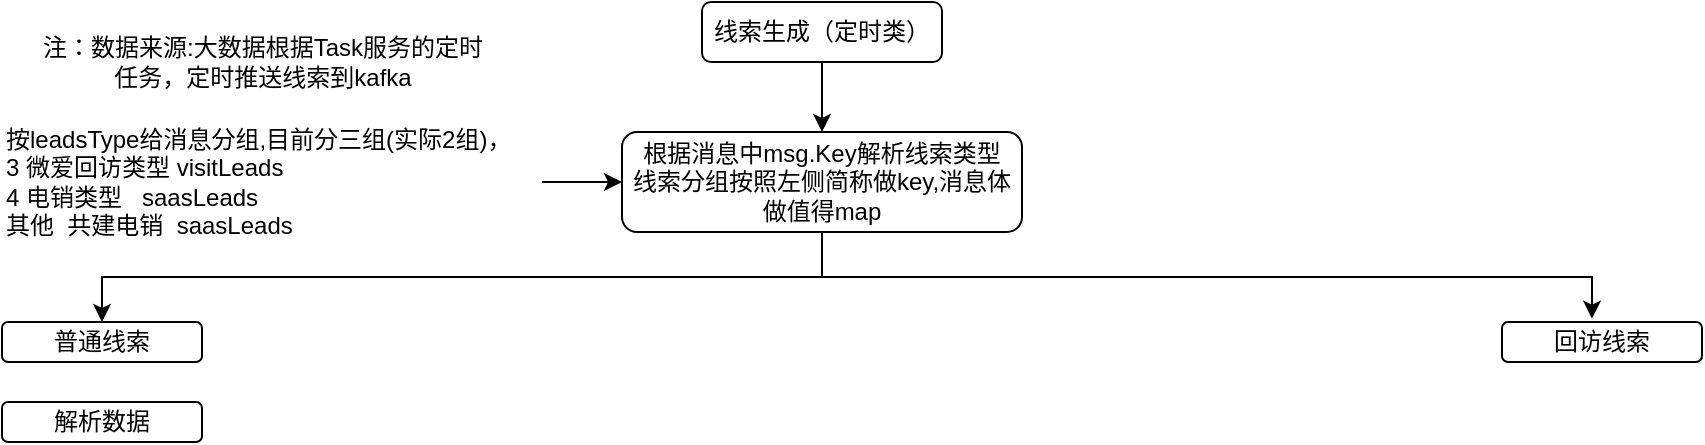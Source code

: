 <mxfile version="14.1.8" type="github">
  <diagram id="4bwhXhDqa9SOE-p7me46" name="Page-1">
    <mxGraphModel dx="946" dy="589" grid="1" gridSize="10" guides="1" tooltips="1" connect="1" arrows="1" fold="1" page="1" pageScale="1" pageWidth="1920" pageHeight="1200" math="0" shadow="0">
      <root>
        <mxCell id="0" />
        <mxCell id="1" parent="0" />
        <mxCell id="XvRdv1T-uJq3PUYcEJSS-7" style="edgeStyle=orthogonalEdgeStyle;rounded=0;orthogonalLoop=1;jettySize=auto;html=1;exitX=0.5;exitY=1;exitDx=0;exitDy=0;entryX=0.5;entryY=0;entryDx=0;entryDy=0;" edge="1" parent="1" source="XvRdv1T-uJq3PUYcEJSS-1" target="XvRdv1T-uJq3PUYcEJSS-3">
          <mxGeometry relative="1" as="geometry" />
        </mxCell>
        <mxCell id="XvRdv1T-uJq3PUYcEJSS-1" value="线索生成（定时类）" style="rounded=1;whiteSpace=wrap;html=1;" vertex="1" parent="1">
          <mxGeometry x="880" width="120" height="30" as="geometry" />
        </mxCell>
        <mxCell id="XvRdv1T-uJq3PUYcEJSS-2" value="注：数据来源:大数据根据Task服务的定时&lt;br&gt;任务，定时推送线索到kafka" style="text;html=1;align=center;verticalAlign=middle;resizable=0;points=[];autosize=1;" vertex="1" parent="1">
          <mxGeometry x="540" y="15" width="240" height="30" as="geometry" />
        </mxCell>
        <mxCell id="XvRdv1T-uJq3PUYcEJSS-11" style="edgeStyle=orthogonalEdgeStyle;rounded=0;orthogonalLoop=1;jettySize=auto;html=1;exitX=0.5;exitY=1;exitDx=0;exitDy=0;" edge="1" parent="1" source="XvRdv1T-uJq3PUYcEJSS-3" target="XvRdv1T-uJq3PUYcEJSS-9">
          <mxGeometry relative="1" as="geometry" />
        </mxCell>
        <mxCell id="XvRdv1T-uJq3PUYcEJSS-12" style="edgeStyle=orthogonalEdgeStyle;rounded=0;orthogonalLoop=1;jettySize=auto;html=1;exitX=0.5;exitY=1;exitDx=0;exitDy=0;entryX=0.45;entryY=-0.083;entryDx=0;entryDy=0;entryPerimeter=0;" edge="1" parent="1" source="XvRdv1T-uJq3PUYcEJSS-3" target="XvRdv1T-uJq3PUYcEJSS-10">
          <mxGeometry relative="1" as="geometry" />
        </mxCell>
        <mxCell id="XvRdv1T-uJq3PUYcEJSS-3" value="&lt;div&gt;根据消息中msg.Key解析线索类型&lt;/div&gt;&lt;div&gt;线索分组按照左侧简称做key,消息体做值得map&lt;/div&gt;" style="rounded=1;whiteSpace=wrap;html=1;" vertex="1" parent="1">
          <mxGeometry x="840" y="65" width="200" height="50" as="geometry" />
        </mxCell>
        <mxCell id="XvRdv1T-uJq3PUYcEJSS-8" style="edgeStyle=orthogonalEdgeStyle;rounded=0;orthogonalLoop=1;jettySize=auto;html=1;" edge="1" parent="1" source="XvRdv1T-uJq3PUYcEJSS-4" target="XvRdv1T-uJq3PUYcEJSS-3">
          <mxGeometry relative="1" as="geometry" />
        </mxCell>
        <mxCell id="XvRdv1T-uJq3PUYcEJSS-4" value="&lt;div&gt;按leadsType给消息分组,目前分三组(实际2组)，&lt;/div&gt;&lt;div&gt;3&amp;nbsp;微爱回访类型&amp;nbsp;visitLeads &amp;nbsp;&lt;/div&gt;&lt;div&gt;4 电销类型&amp;nbsp; &amp;nbsp;saasLeads&lt;/div&gt;&lt;div&gt;其他&amp;nbsp; 共建电销&amp;nbsp; saasLeads&amp;nbsp;&lt;/div&gt;" style="text;html=1;align=left;verticalAlign=middle;resizable=0;points=[];autosize=1;" vertex="1" parent="1">
          <mxGeometry x="530" y="60" width="270" height="60" as="geometry" />
        </mxCell>
        <mxCell id="XvRdv1T-uJq3PUYcEJSS-9" value="普通线索" style="rounded=1;whiteSpace=wrap;html=1;" vertex="1" parent="1">
          <mxGeometry x="530" y="160" width="100" height="20" as="geometry" />
        </mxCell>
        <mxCell id="XvRdv1T-uJq3PUYcEJSS-10" value="回访线索" style="rounded=1;whiteSpace=wrap;html=1;" vertex="1" parent="1">
          <mxGeometry x="1280" y="160" width="100" height="20" as="geometry" />
        </mxCell>
        <mxCell id="XvRdv1T-uJq3PUYcEJSS-13" value="解析数据" style="rounded=1;whiteSpace=wrap;html=1;" vertex="1" parent="1">
          <mxGeometry x="530" y="200" width="100" height="20" as="geometry" />
        </mxCell>
      </root>
    </mxGraphModel>
  </diagram>
</mxfile>
